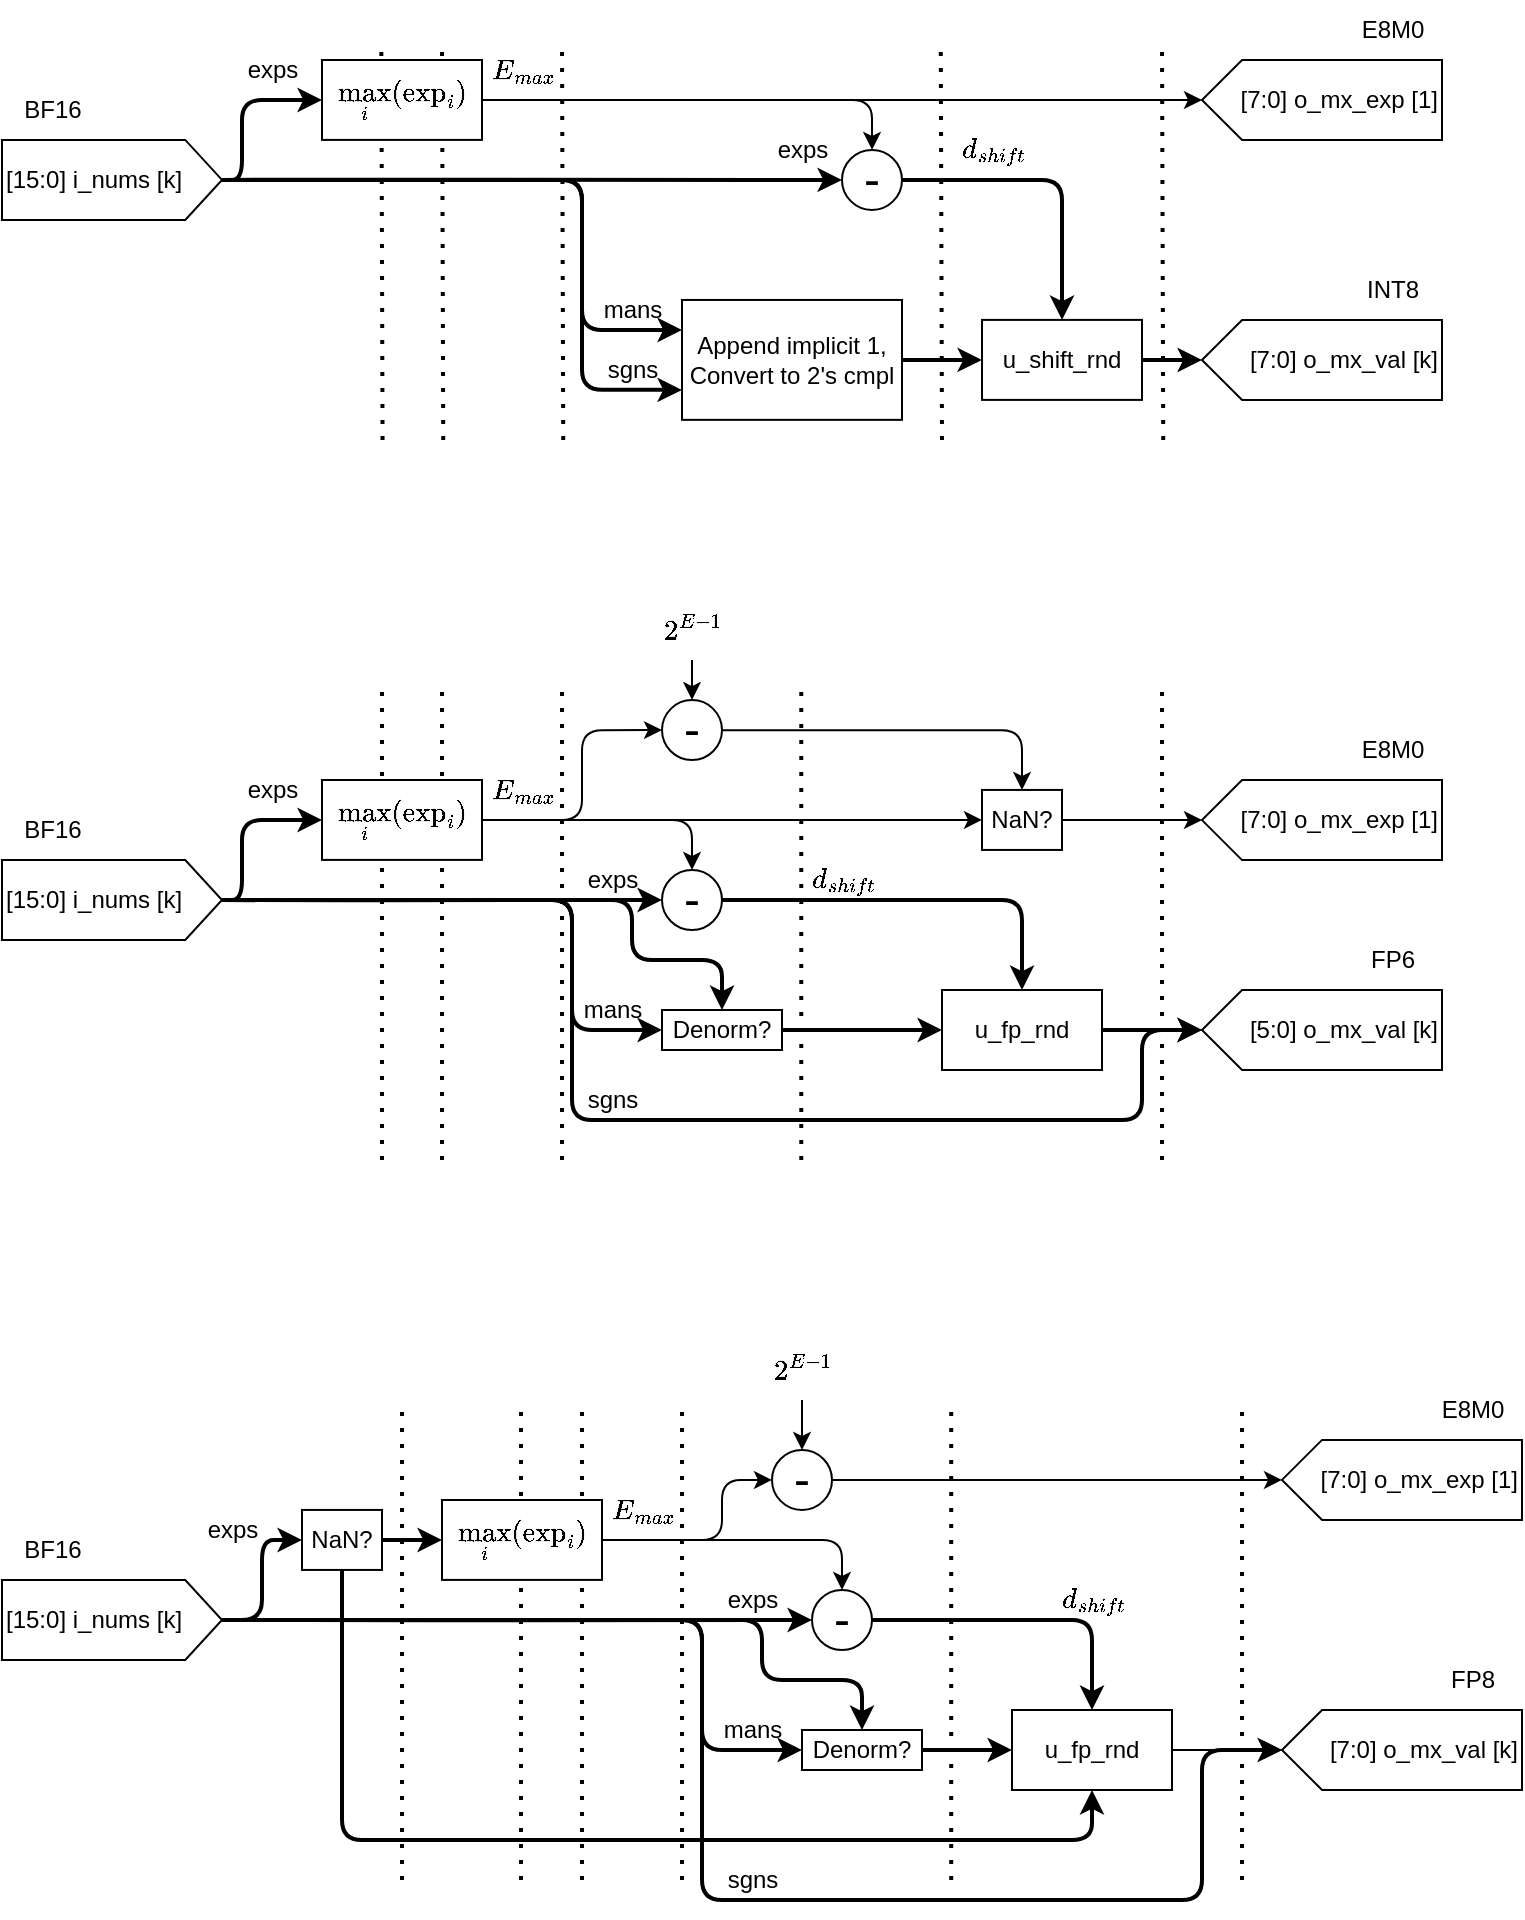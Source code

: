 <mxfile>
    <diagram id="izr5ojlLVmo8zyCvxxbJ" name="Page-1">
        <mxGraphModel dx="786" dy="412" grid="1" gridSize="10" guides="1" tooltips="1" connect="1" arrows="1" fold="1" page="1" pageScale="1" pageWidth="850" pageHeight="1100" math="1" shadow="0">
            <root>
                <mxCell id="0"/>
                <mxCell id="1" parent="0"/>
                <mxCell id="496" value="" style="endArrow=none;dashed=1;html=1;dashPattern=1 3;strokeWidth=2;" parent="1" edge="1">
                    <mxGeometry width="50" height="50" relative="1" as="geometry">
                        <mxPoint x="230.28" y="270.05" as="sourcePoint"/>
                        <mxPoint x="229.66" y="70.05" as="targetPoint"/>
                    </mxGeometry>
                </mxCell>
                <mxCell id="497" value="" style="endArrow=none;dashed=1;html=1;dashPattern=1 3;strokeWidth=2;" parent="1" edge="1">
                    <mxGeometry width="50" height="50" relative="1" as="geometry">
                        <mxPoint x="260.62" y="270.05" as="sourcePoint"/>
                        <mxPoint x="260.0" y="70.05" as="targetPoint"/>
                    </mxGeometry>
                </mxCell>
                <mxCell id="498" value="mans" style="text;html=1;align=center;verticalAlign=middle;resizable=0;points=[];autosize=1;strokeColor=none;fillColor=none;fontSize=12;" parent="1" vertex="1">
                    <mxGeometry x="330" y="189.95" width="50" height="30" as="geometry"/>
                </mxCell>
                <mxCell id="499" value="BF16" style="text;html=1;align=center;verticalAlign=middle;resizable=0;points=[];autosize=1;strokeColor=none;fillColor=none;" parent="1" vertex="1">
                    <mxGeometry x="40" y="90.02" width="50" height="30" as="geometry"/>
                </mxCell>
                <mxCell id="500" style="edgeStyle=orthogonalEdgeStyle;html=1;entryX=0;entryY=0.5;entryDx=0;entryDy=0;fontSize=12;strokeWidth=2;" parent="1" source="503" target="506" edge="1">
                    <mxGeometry relative="1" as="geometry">
                        <Array as="points">
                            <mxPoint x="160" y="139.95"/>
                            <mxPoint x="160" y="99.95"/>
                        </Array>
                    </mxGeometry>
                </mxCell>
                <mxCell id="501" style="edgeStyle=orthogonalEdgeStyle;html=1;entryX=0;entryY=0.25;entryDx=0;entryDy=0;strokeWidth=2;" parent="1" source="503" target="512" edge="1">
                    <mxGeometry relative="1" as="geometry">
                        <Array as="points">
                            <mxPoint x="330" y="139.95"/>
                            <mxPoint x="330" y="214.95"/>
                        </Array>
                    </mxGeometry>
                </mxCell>
                <mxCell id="502" style="edgeStyle=orthogonalEdgeStyle;html=1;entryX=0;entryY=0.75;entryDx=0;entryDy=0;strokeWidth=2;" parent="1" source="503" target="512" edge="1">
                    <mxGeometry relative="1" as="geometry">
                        <Array as="points">
                            <mxPoint x="330" y="139.95"/>
                            <mxPoint x="330" y="244.95"/>
                        </Array>
                    </mxGeometry>
                </mxCell>
                <mxCell id="503" value="[15:0] i_nums [k]" style="shape=offPageConnector;whiteSpace=wrap;html=1;rotation=0;direction=north;labelPosition=center;verticalLabelPosition=middle;align=left;verticalAlign=middle;size=0.167;" parent="1" vertex="1">
                    <mxGeometry x="40" y="119.97" width="110" height="40" as="geometry"/>
                </mxCell>
                <mxCell id="504" style="edgeStyle=orthogonalEdgeStyle;html=1;entryX=0;entryY=0.5;entryDx=0;entryDy=0;fontSize=12;strokeWidth=2;" parent="1" target="518" edge="1">
                    <mxGeometry relative="1" as="geometry">
                        <mxPoint x="445" y="155" as="targetPoint"/>
                        <mxPoint x="150" y="139.95" as="sourcePoint"/>
                        <Array as="points">
                            <mxPoint x="200" y="140"/>
                            <mxPoint x="200" y="140"/>
                        </Array>
                    </mxGeometry>
                </mxCell>
                <mxCell id="505" value="exps" style="text;html=1;align=center;verticalAlign=middle;resizable=0;points=[];autosize=1;strokeColor=none;fillColor=none;fontSize=12;" parent="1" vertex="1">
                    <mxGeometry x="150" y="70.05" width="50" height="30" as="geometry"/>
                </mxCell>
                <mxCell id="506" value="$$\max_{i} (\text{exp}_i)$$" style="rounded=0;whiteSpace=wrap;html=1;" parent="1" vertex="1">
                    <mxGeometry x="200" y="80" width="80" height="39.95" as="geometry"/>
                </mxCell>
                <mxCell id="507" value="&lt;span style=&quot;text-align: left;&quot;&gt;[7:0] o_mx_val [k]&lt;/span&gt;" style="shape=offPageConnector;whiteSpace=wrap;html=1;rotation=0;direction=south;labelPosition=center;verticalLabelPosition=middle;align=right;verticalAlign=middle;size=0.167;" parent="1" vertex="1">
                    <mxGeometry x="640" y="210.0" width="120" height="40" as="geometry"/>
                </mxCell>
                <mxCell id="508" value="&lt;span style=&quot;text-align: left;&quot;&gt;[7:0] o_mx_exp [1]&lt;/span&gt;" style="shape=offPageConnector;whiteSpace=wrap;html=1;rotation=0;direction=south;labelPosition=center;verticalLabelPosition=middle;align=right;verticalAlign=middle;size=0.167;" parent="1" vertex="1">
                    <mxGeometry x="640" y="80.0" width="120" height="40" as="geometry"/>
                </mxCell>
                <mxCell id="509" style="edgeStyle=orthogonalEdgeStyle;html=1;entryX=0.5;entryY=1;entryDx=0;entryDy=0;strokeWidth=2;" parent="1" source="510" target="507" edge="1">
                    <mxGeometry relative="1" as="geometry"/>
                </mxCell>
                <mxCell id="510" value="u_shift_rnd" style="rounded=0;whiteSpace=wrap;html=1;" parent="1" vertex="1">
                    <mxGeometry x="530" y="209.95" width="80" height="40" as="geometry"/>
                </mxCell>
                <mxCell id="511" style="edgeStyle=orthogonalEdgeStyle;html=1;entryX=0;entryY=0.5;entryDx=0;entryDy=0;strokeWidth=2;" parent="1" source="512" target="510" edge="1">
                    <mxGeometry relative="1" as="geometry"/>
                </mxCell>
                <mxCell id="512" value="Append implicit 1,&lt;br&gt;Convert to 2's cmpl" style="rounded=0;whiteSpace=wrap;html=1;" parent="1" vertex="1">
                    <mxGeometry x="380" y="199.98" width="110" height="59.95" as="geometry"/>
                </mxCell>
                <mxCell id="513" value="E8M0" style="text;html=1;align=center;verticalAlign=middle;resizable=0;points=[];autosize=1;strokeColor=none;fillColor=none;fontSize=12;" parent="1" vertex="1">
                    <mxGeometry x="710" y="50.0" width="50" height="30" as="geometry"/>
                </mxCell>
                <mxCell id="514" value="INT8" style="text;html=1;align=center;verticalAlign=middle;resizable=0;points=[];autosize=1;strokeColor=none;fillColor=none;fontSize=12;" parent="1" vertex="1">
                    <mxGeometry x="710" y="180.0" width="50" height="30" as="geometry"/>
                </mxCell>
                <mxCell id="515" style="edgeStyle=orthogonalEdgeStyle;html=1;entryX=0.5;entryY=0;entryDx=0;entryDy=0;fontSize=12;exitX=1;exitY=0.5;exitDx=0;exitDy=0;" parent="1" source="506" target="518" edge="1">
                    <mxGeometry relative="1" as="geometry">
                        <mxPoint x="525" y="135" as="targetPoint"/>
                        <mxPoint x="320" y="100.0" as="sourcePoint"/>
                    </mxGeometry>
                </mxCell>
                <mxCell id="516" style="edgeStyle=orthogonalEdgeStyle;html=1;entryX=0.5;entryY=1;entryDx=0;entryDy=0;fontSize=12;exitX=1;exitY=0.5;exitDx=0;exitDy=0;" parent="1" source="506" target="508" edge="1">
                    <mxGeometry relative="1" as="geometry">
                        <mxPoint x="345" y="110.0" as="sourcePoint"/>
                    </mxGeometry>
                </mxCell>
                <mxCell id="517" style="edgeStyle=orthogonalEdgeStyle;html=1;entryX=0.5;entryY=0;entryDx=0;entryDy=0;strokeWidth=2;" parent="1" source="518" target="510" edge="1">
                    <mxGeometry relative="1" as="geometry"/>
                </mxCell>
                <mxCell id="518" value="-" style="ellipse;whiteSpace=wrap;html=1;aspect=fixed;fontSize=24;" parent="1" vertex="1">
                    <mxGeometry x="460" y="124.95" width="30" height="30" as="geometry"/>
                </mxCell>
                <mxCell id="519" value="exps" style="text;html=1;align=center;verticalAlign=middle;resizable=0;points=[];autosize=1;strokeColor=none;fillColor=none;fontSize=12;" parent="1" vertex="1">
                    <mxGeometry x="415" y="110.0" width="50" height="30" as="geometry"/>
                </mxCell>
                <mxCell id="520" value="sgns" style="text;html=1;align=center;verticalAlign=middle;resizable=0;points=[];autosize=1;strokeColor=none;fillColor=none;fontSize=12;" parent="1" vertex="1">
                    <mxGeometry x="330" y="220" width="50" height="30" as="geometry"/>
                </mxCell>
                <mxCell id="521" value="$$E_{max}$$" style="text;html=1;align=center;verticalAlign=middle;resizable=0;points=[];autosize=1;strokeColor=none;fillColor=none;fontSize=12;" parent="1" vertex="1">
                    <mxGeometry x="250" y="70.05" width="100" height="30" as="geometry"/>
                </mxCell>
                <mxCell id="522" value="" style="endArrow=none;dashed=1;html=1;dashPattern=1 3;strokeWidth=2;" parent="1" edge="1">
                    <mxGeometry width="50" height="50" relative="1" as="geometry">
                        <mxPoint x="510" y="269.95" as="sourcePoint"/>
                        <mxPoint x="509.38" y="69.95" as="targetPoint"/>
                    </mxGeometry>
                </mxCell>
                <mxCell id="523" value="" style="endArrow=none;dashed=1;html=1;dashPattern=1 3;strokeWidth=2;" parent="1" edge="1">
                    <mxGeometry width="50" height="50" relative="1" as="geometry">
                        <mxPoint x="620.62" y="270" as="sourcePoint"/>
                        <mxPoint x="620" y="70" as="targetPoint"/>
                    </mxGeometry>
                </mxCell>
                <mxCell id="524" value="" style="endArrow=none;dashed=1;html=1;dashPattern=1 3;strokeWidth=2;" parent="1" edge="1">
                    <mxGeometry width="50" height="50" relative="1" as="geometry">
                        <mxPoint x="320.62" y="270.05" as="sourcePoint"/>
                        <mxPoint x="320.0" y="70.05" as="targetPoint"/>
                    </mxGeometry>
                </mxCell>
                <mxCell id="525" value="$$d_{shift}$$" style="text;html=1;align=center;verticalAlign=middle;resizable=0;points=[];autosize=1;strokeColor=none;fillColor=none;" parent="1" vertex="1">
                    <mxGeometry x="490" y="110.0" width="90" height="30" as="geometry"/>
                </mxCell>
                <mxCell id="526" value="" style="endArrow=none;dashed=1;html=1;dashPattern=1 3;strokeWidth=2;" parent="1" edge="1">
                    <mxGeometry width="50" height="50" relative="1" as="geometry">
                        <mxPoint x="230" y="630" as="sourcePoint"/>
                        <mxPoint x="230" y="390" as="targetPoint"/>
                    </mxGeometry>
                </mxCell>
                <mxCell id="527" value="" style="endArrow=none;dashed=1;html=1;dashPattern=1 3;strokeWidth=2;" parent="1" edge="1">
                    <mxGeometry width="50" height="50" relative="1" as="geometry">
                        <mxPoint x="260" y="630" as="sourcePoint"/>
                        <mxPoint x="260" y="390" as="targetPoint"/>
                    </mxGeometry>
                </mxCell>
                <mxCell id="528" value="sgns" style="text;html=1;align=center;verticalAlign=middle;resizable=0;points=[];autosize=1;strokeColor=none;fillColor=none;fontSize=12;" parent="1" vertex="1">
                    <mxGeometry x="320" y="585" width="50" height="30" as="geometry"/>
                </mxCell>
                <mxCell id="529" value="$$E_{max}$$" style="text;html=1;align=center;verticalAlign=middle;resizable=0;points=[];autosize=1;strokeColor=none;fillColor=none;fontSize=12;" parent="1" vertex="1">
                    <mxGeometry x="250" y="430.05" width="100" height="30" as="geometry"/>
                </mxCell>
                <mxCell id="530" value="mans" style="text;html=1;align=center;verticalAlign=middle;resizable=0;points=[];autosize=1;strokeColor=none;fillColor=none;fontSize=12;" parent="1" vertex="1">
                    <mxGeometry x="320" y="540" width="50" height="30" as="geometry"/>
                </mxCell>
                <mxCell id="531" value="BF16" style="text;html=1;align=center;verticalAlign=middle;resizable=0;points=[];autosize=1;strokeColor=none;fillColor=none;" parent="1" vertex="1">
                    <mxGeometry x="40" y="450.05" width="50" height="30" as="geometry"/>
                </mxCell>
                <mxCell id="532" style="edgeStyle=orthogonalEdgeStyle;html=1;entryX=0;entryY=0.5;entryDx=0;entryDy=0;fontSize=12;strokeWidth=2;" parent="1" source="536" target="542" edge="1">
                    <mxGeometry relative="1" as="geometry">
                        <Array as="points">
                            <mxPoint x="160" y="500"/>
                            <mxPoint x="160" y="460"/>
                        </Array>
                    </mxGeometry>
                </mxCell>
                <mxCell id="533" style="edgeStyle=orthogonalEdgeStyle;html=1;strokeWidth=2;entryX=0.5;entryY=1;entryDx=0;entryDy=0;" parent="1" source="536" target="543" edge="1">
                    <mxGeometry relative="1" as="geometry">
                        <Array as="points">
                            <mxPoint x="325" y="500"/>
                            <mxPoint x="325" y="610"/>
                            <mxPoint x="610" y="610"/>
                            <mxPoint x="610" y="565"/>
                        </Array>
                        <mxPoint x="620" y="590" as="targetPoint"/>
                    </mxGeometry>
                </mxCell>
                <mxCell id="534" style="edgeStyle=orthogonalEdgeStyle;html=1;entryX=0;entryY=0.5;entryDx=0;entryDy=0;strokeWidth=2;" parent="1" source="536" target="563" edge="1">
                    <mxGeometry relative="1" as="geometry">
                        <Array as="points">
                            <mxPoint x="325" y="500"/>
                            <mxPoint x="325" y="565"/>
                        </Array>
                    </mxGeometry>
                </mxCell>
                <mxCell id="535" style="edgeStyle=orthogonalEdgeStyle;html=1;entryX=0.5;entryY=0;entryDx=0;entryDy=0;strokeWidth=2;" parent="1" source="536" target="563" edge="1">
                    <mxGeometry relative="1" as="geometry">
                        <Array as="points">
                            <mxPoint x="355" y="500"/>
                            <mxPoint x="355" y="530"/>
                            <mxPoint x="400" y="530"/>
                        </Array>
                    </mxGeometry>
                </mxCell>
                <mxCell id="536" value="[15:0] i_nums [k]" style="shape=offPageConnector;whiteSpace=wrap;html=1;rotation=0;direction=north;labelPosition=center;verticalLabelPosition=middle;align=left;verticalAlign=middle;size=0.167;" parent="1" vertex="1">
                    <mxGeometry x="40" y="480" width="110" height="40" as="geometry"/>
                </mxCell>
                <mxCell id="537" style="edgeStyle=orthogonalEdgeStyle;html=1;entryX=0;entryY=0.5;entryDx=0;entryDy=0;fontSize=12;strokeWidth=2;" parent="1" target="550" edge="1">
                    <mxGeometry relative="1" as="geometry">
                        <mxPoint x="465" y="515.05" as="targetPoint"/>
                        <mxPoint x="150" y="500.05" as="sourcePoint"/>
                        <Array as="points">
                            <mxPoint x="220" y="500.05"/>
                            <mxPoint x="220" y="500.05"/>
                        </Array>
                    </mxGeometry>
                </mxCell>
                <mxCell id="538" value="exps" style="text;html=1;align=center;verticalAlign=middle;resizable=0;points=[];autosize=1;strokeColor=none;fillColor=none;fontSize=12;" parent="1" vertex="1">
                    <mxGeometry x="150" y="430.05" width="50" height="30" as="geometry"/>
                </mxCell>
                <mxCell id="539" style="edgeStyle=orthogonalEdgeStyle;html=1;exitX=1;exitY=0.5;exitDx=0;exitDy=0;entryX=0;entryY=0.5;entryDx=0;entryDy=0;strokeWidth=1;" parent="1" source="542" target="557" edge="1">
                    <mxGeometry relative="1" as="geometry"/>
                </mxCell>
                <mxCell id="540" style="edgeStyle=orthogonalEdgeStyle;html=1;entryX=0;entryY=0.5;entryDx=0;entryDy=0;" parent="1" source="542" target="555" edge="1">
                    <mxGeometry relative="1" as="geometry">
                        <Array as="points">
                            <mxPoint x="330" y="460"/>
                            <mxPoint x="330" y="415"/>
                        </Array>
                    </mxGeometry>
                </mxCell>
                <mxCell id="541" style="edgeStyle=orthogonalEdgeStyle;html=1;" parent="1" source="542" target="550" edge="1">
                    <mxGeometry relative="1" as="geometry"/>
                </mxCell>
                <mxCell id="542" value="$$\max_{i} (\text{exp}_i)$$" style="rounded=0;whiteSpace=wrap;html=1;" parent="1" vertex="1">
                    <mxGeometry x="200" y="440" width="80" height="39.95" as="geometry"/>
                </mxCell>
                <mxCell id="543" value="&lt;span style=&quot;text-align: left;&quot;&gt;[5:0] o_mx_val [k]&lt;/span&gt;" style="shape=offPageConnector;whiteSpace=wrap;html=1;rotation=0;direction=south;labelPosition=center;verticalLabelPosition=middle;align=right;verticalAlign=middle;size=0.167;" parent="1" vertex="1">
                    <mxGeometry x="640" y="545" width="120" height="40" as="geometry"/>
                </mxCell>
                <mxCell id="544" value="&lt;span style=&quot;text-align: left;&quot;&gt;[7:0] o_mx_exp [1]&lt;/span&gt;" style="shape=offPageConnector;whiteSpace=wrap;html=1;rotation=0;direction=south;labelPosition=center;verticalLabelPosition=middle;align=right;verticalAlign=middle;size=0.167;" parent="1" vertex="1">
                    <mxGeometry x="640" y="440.05" width="120" height="40" as="geometry"/>
                </mxCell>
                <mxCell id="545" style="edgeStyle=orthogonalEdgeStyle;html=1;entryX=0.5;entryY=1;entryDx=0;entryDy=0;strokeWidth=2;" parent="1" source="546" target="543" edge="1">
                    <mxGeometry relative="1" as="geometry"/>
                </mxCell>
                <mxCell id="546" value="u_fp_rnd" style="rounded=0;whiteSpace=wrap;html=1;" parent="1" vertex="1">
                    <mxGeometry x="510" y="545" width="80" height="40" as="geometry"/>
                </mxCell>
                <mxCell id="547" value="E8M0" style="text;html=1;align=center;verticalAlign=middle;resizable=0;points=[];autosize=1;strokeColor=none;fillColor=none;fontSize=12;" parent="1" vertex="1">
                    <mxGeometry x="710" y="410.05" width="50" height="30" as="geometry"/>
                </mxCell>
                <mxCell id="548" value="FP6" style="text;html=1;align=center;verticalAlign=middle;resizable=0;points=[];autosize=1;strokeColor=none;fillColor=none;fontSize=12;" parent="1" vertex="1">
                    <mxGeometry x="710" y="515" width="50" height="30" as="geometry"/>
                </mxCell>
                <mxCell id="549" style="edgeStyle=orthogonalEdgeStyle;html=1;entryX=0.5;entryY=0;entryDx=0;entryDy=0;strokeWidth=2;" parent="1" source="550" target="546" edge="1">
                    <mxGeometry relative="1" as="geometry"/>
                </mxCell>
                <mxCell id="550" value="-" style="ellipse;whiteSpace=wrap;html=1;aspect=fixed;fontSize=24;" parent="1" vertex="1">
                    <mxGeometry x="370" y="485" width="30" height="30" as="geometry"/>
                </mxCell>
                <mxCell id="551" value="exps" style="text;html=1;align=center;verticalAlign=middle;resizable=0;points=[];autosize=1;strokeColor=none;fillColor=none;fontSize=12;" parent="1" vertex="1">
                    <mxGeometry x="320" y="474.97" width="50" height="30" as="geometry"/>
                </mxCell>
                <mxCell id="552" value="" style="endArrow=none;dashed=1;html=1;dashPattern=1 3;strokeWidth=2;" parent="1" edge="1">
                    <mxGeometry width="50" height="50" relative="1" as="geometry">
                        <mxPoint x="439.64" y="630" as="sourcePoint"/>
                        <mxPoint x="439.64" y="390" as="targetPoint"/>
                    </mxGeometry>
                </mxCell>
                <mxCell id="553" value="" style="endArrow=none;dashed=1;html=1;dashPattern=1 3;strokeWidth=2;" parent="1" edge="1">
                    <mxGeometry width="50" height="50" relative="1" as="geometry">
                        <mxPoint x="620" y="630" as="sourcePoint"/>
                        <mxPoint x="620" y="390" as="targetPoint"/>
                    </mxGeometry>
                </mxCell>
                <mxCell id="554" style="edgeStyle=orthogonalEdgeStyle;html=1;entryX=0.5;entryY=0;entryDx=0;entryDy=0;" parent="1" source="555" target="557" edge="1">
                    <mxGeometry relative="1" as="geometry">
                        <Array as="points">
                            <mxPoint x="550" y="415"/>
                        </Array>
                    </mxGeometry>
                </mxCell>
                <mxCell id="555" value="-" style="ellipse;whiteSpace=wrap;html=1;aspect=fixed;fontSize=24;" parent="1" vertex="1">
                    <mxGeometry x="370" y="400.05" width="30" height="30" as="geometry"/>
                </mxCell>
                <mxCell id="556" style="edgeStyle=orthogonalEdgeStyle;html=1;entryX=0.5;entryY=1;entryDx=0;entryDy=0;" parent="1" source="557" target="544" edge="1">
                    <mxGeometry relative="1" as="geometry"/>
                </mxCell>
                <mxCell id="557" value="NaN?" style="rounded=0;whiteSpace=wrap;html=1;strokeWidth=1;" parent="1" vertex="1">
                    <mxGeometry x="530" y="444.97" width="40" height="30" as="geometry"/>
                </mxCell>
                <mxCell id="558" style="edgeStyle=orthogonalEdgeStyle;html=1;entryX=0.5;entryY=0;entryDx=0;entryDy=0;strokeWidth=1;" parent="1" source="559" target="555" edge="1">
                    <mxGeometry relative="1" as="geometry"/>
                </mxCell>
                <mxCell id="559" value="$$2^{E-1}$$" style="text;html=1;align=center;verticalAlign=middle;resizable=0;points=[];autosize=1;strokeColor=none;fillColor=none;" parent="1" vertex="1">
                    <mxGeometry x="340" y="350" width="90" height="30" as="geometry"/>
                </mxCell>
                <mxCell id="560" value="" style="endArrow=none;dashed=1;html=1;dashPattern=1 3;strokeWidth=2;" parent="1" edge="1">
                    <mxGeometry width="50" height="50" relative="1" as="geometry">
                        <mxPoint x="320" y="630" as="sourcePoint"/>
                        <mxPoint x="320" y="390" as="targetPoint"/>
                    </mxGeometry>
                </mxCell>
                <mxCell id="561" value="$$d_{shift}$$" style="text;html=1;align=center;verticalAlign=middle;resizable=0;points=[];autosize=1;strokeColor=none;fillColor=none;" parent="1" vertex="1">
                    <mxGeometry x="415" y="474.97" width="90" height="30" as="geometry"/>
                </mxCell>
                <mxCell id="562" style="edgeStyle=orthogonalEdgeStyle;html=1;entryX=0;entryY=0.5;entryDx=0;entryDy=0;strokeWidth=2;" parent="1" source="563" target="546" edge="1">
                    <mxGeometry relative="1" as="geometry"/>
                </mxCell>
                <mxCell id="563" value="Denorm?" style="whiteSpace=wrap;html=1;" parent="1" vertex="1">
                    <mxGeometry x="370" y="555" width="60" height="20" as="geometry"/>
                </mxCell>
                <mxCell id="564" value="" style="endArrow=none;dashed=1;html=1;dashPattern=1 3;strokeWidth=2;" parent="1" edge="1">
                    <mxGeometry width="50" height="50" relative="1" as="geometry">
                        <mxPoint x="330" y="990" as="sourcePoint"/>
                        <mxPoint x="330" y="750" as="targetPoint"/>
                    </mxGeometry>
                </mxCell>
                <mxCell id="565" value="" style="endArrow=none;dashed=1;html=1;dashPattern=1 3;strokeWidth=2;" parent="1" edge="1">
                    <mxGeometry width="50" height="50" relative="1" as="geometry">
                        <mxPoint x="299.49" y="990" as="sourcePoint"/>
                        <mxPoint x="299.49" y="750" as="targetPoint"/>
                    </mxGeometry>
                </mxCell>
                <mxCell id="566" value="sgns" style="text;html=1;align=center;verticalAlign=middle;resizable=0;points=[];autosize=1;strokeColor=none;fillColor=none;fontSize=12;" parent="1" vertex="1">
                    <mxGeometry x="390" y="975" width="50" height="30" as="geometry"/>
                </mxCell>
                <mxCell id="567" value="$$E_{max}$$" style="text;html=1;align=center;verticalAlign=middle;resizable=0;points=[];autosize=1;strokeColor=none;fillColor=none;fontSize=12;" parent="1" vertex="1">
                    <mxGeometry x="310" y="790.05" width="100" height="30" as="geometry"/>
                </mxCell>
                <mxCell id="568" value="mans" style="text;html=1;align=center;verticalAlign=middle;resizable=0;points=[];autosize=1;strokeColor=none;fillColor=none;fontSize=12;" parent="1" vertex="1">
                    <mxGeometry x="390" y="900" width="50" height="30" as="geometry"/>
                </mxCell>
                <mxCell id="569" value="BF16" style="text;html=1;align=center;verticalAlign=middle;resizable=0;points=[];autosize=1;strokeColor=none;fillColor=none;" parent="1" vertex="1">
                    <mxGeometry x="40" y="809.95" width="50" height="30" as="geometry"/>
                </mxCell>
                <mxCell id="571" style="edgeStyle=orthogonalEdgeStyle;html=1;strokeWidth=2;entryX=0.5;entryY=1;entryDx=0;entryDy=0;" parent="1" source="574" target="577" edge="1">
                    <mxGeometry relative="1" as="geometry">
                        <Array as="points">
                            <mxPoint x="390" y="860"/>
                            <mxPoint x="390" y="1000"/>
                            <mxPoint x="640" y="1000"/>
                            <mxPoint x="640" y="925"/>
                        </Array>
                        <mxPoint x="660" y="950" as="targetPoint"/>
                    </mxGeometry>
                </mxCell>
                <mxCell id="572" style="edgeStyle=orthogonalEdgeStyle;html=1;entryX=0;entryY=0.5;entryDx=0;entryDy=0;strokeWidth=2;" parent="1" source="574" target="596" edge="1">
                    <mxGeometry relative="1" as="geometry">
                        <Array as="points">
                            <mxPoint x="170" y="860"/>
                            <mxPoint x="170" y="820"/>
                        </Array>
                    </mxGeometry>
                </mxCell>
                <mxCell id="573" style="edgeStyle=orthogonalEdgeStyle;html=1;entryX=0.5;entryY=0;entryDx=0;entryDy=0;strokeWidth=2;" parent="1" source="574" target="602" edge="1">
                    <mxGeometry relative="1" as="geometry">
                        <Array as="points">
                            <mxPoint x="420" y="860"/>
                            <mxPoint x="420" y="890"/>
                            <mxPoint x="470" y="890"/>
                        </Array>
                    </mxGeometry>
                </mxCell>
                <mxCell id="603" style="edgeStyle=orthogonalEdgeStyle;html=1;entryX=0;entryY=0.5;entryDx=0;entryDy=0;strokeWidth=2;" parent="1" source="574" target="602" edge="1">
                    <mxGeometry relative="1" as="geometry">
                        <Array as="points">
                            <mxPoint x="390" y="860"/>
                            <mxPoint x="390" y="925"/>
                        </Array>
                    </mxGeometry>
                </mxCell>
                <mxCell id="574" value="[15:0] i_nums [k]" style="shape=offPageConnector;whiteSpace=wrap;html=1;rotation=0;direction=north;labelPosition=center;verticalLabelPosition=middle;align=left;verticalAlign=middle;size=0.167;" parent="1" vertex="1">
                    <mxGeometry x="40" y="840" width="110" height="40" as="geometry"/>
                </mxCell>
                <mxCell id="575" style="edgeStyle=orthogonalEdgeStyle;html=1;entryX=0;entryY=0.5;entryDx=0;entryDy=0;fontSize=12;strokeWidth=2;" parent="1" target="584" edge="1">
                    <mxGeometry relative="1" as="geometry">
                        <mxPoint x="505" y="875.05" as="targetPoint"/>
                        <mxPoint x="190" y="860.05" as="sourcePoint"/>
                        <Array as="points">
                            <mxPoint x="260" y="860.05"/>
                            <mxPoint x="260" y="860.05"/>
                        </Array>
                    </mxGeometry>
                </mxCell>
                <mxCell id="576" value="exps" style="text;html=1;align=center;verticalAlign=middle;resizable=0;points=[];autosize=1;strokeColor=none;fillColor=none;fontSize=12;" parent="1" vertex="1">
                    <mxGeometry x="130" y="800.05" width="50" height="30" as="geometry"/>
                </mxCell>
                <mxCell id="577" value="&lt;span style=&quot;text-align: left;&quot;&gt;[7:0] o_mx_val [k]&lt;/span&gt;" style="shape=offPageConnector;whiteSpace=wrap;html=1;rotation=0;direction=south;labelPosition=center;verticalLabelPosition=middle;align=right;verticalAlign=middle;size=0.167;" parent="1" vertex="1">
                    <mxGeometry x="680" y="905" width="120" height="40" as="geometry"/>
                </mxCell>
                <mxCell id="578" value="&lt;span style=&quot;text-align: left;&quot;&gt;[7:0] o_mx_exp [1]&lt;/span&gt;" style="shape=offPageConnector;whiteSpace=wrap;html=1;rotation=0;direction=south;labelPosition=center;verticalLabelPosition=middle;align=right;verticalAlign=middle;size=0.167;" parent="1" vertex="1">
                    <mxGeometry x="680" y="769.95" width="120" height="40" as="geometry"/>
                </mxCell>
                <mxCell id="605" style="edgeStyle=none;html=1;entryX=0.5;entryY=1;entryDx=0;entryDy=0;" edge="1" parent="1" source="580" target="577">
                    <mxGeometry relative="1" as="geometry"/>
                </mxCell>
                <mxCell id="580" value="u_fp_rnd" style="rounded=0;whiteSpace=wrap;html=1;" parent="1" vertex="1">
                    <mxGeometry x="545" y="905" width="80" height="40" as="geometry"/>
                </mxCell>
                <mxCell id="581" value="E8M0" style="text;html=1;align=center;verticalAlign=middle;resizable=0;points=[];autosize=1;strokeColor=none;fillColor=none;fontSize=12;" parent="1" vertex="1">
                    <mxGeometry x="750" y="739.95" width="50" height="30" as="geometry"/>
                </mxCell>
                <mxCell id="582" value="FP8" style="text;html=1;align=center;verticalAlign=middle;resizable=0;points=[];autosize=1;strokeColor=none;fillColor=none;fontSize=12;" parent="1" vertex="1">
                    <mxGeometry x="750" y="875" width="50" height="30" as="geometry"/>
                </mxCell>
                <mxCell id="583" style="edgeStyle=orthogonalEdgeStyle;html=1;entryX=0.5;entryY=0;entryDx=0;entryDy=0;strokeWidth=2;" parent="1" source="584" target="580" edge="1">
                    <mxGeometry relative="1" as="geometry"/>
                </mxCell>
                <mxCell id="584" value="-" style="ellipse;whiteSpace=wrap;html=1;aspect=fixed;fontSize=24;" parent="1" vertex="1">
                    <mxGeometry x="445" y="845" width="30" height="30" as="geometry"/>
                </mxCell>
                <mxCell id="585" value="exps" style="text;html=1;align=center;verticalAlign=middle;resizable=0;points=[];autosize=1;strokeColor=none;fillColor=none;fontSize=12;" parent="1" vertex="1">
                    <mxGeometry x="390" y="834.97" width="50" height="30" as="geometry"/>
                </mxCell>
                <mxCell id="586" value="" style="endArrow=none;dashed=1;html=1;dashPattern=1 3;strokeWidth=2;" parent="1" edge="1">
                    <mxGeometry width="50" height="50" relative="1" as="geometry">
                        <mxPoint x="514.6" y="990" as="sourcePoint"/>
                        <mxPoint x="514.6" y="750" as="targetPoint"/>
                    </mxGeometry>
                </mxCell>
                <mxCell id="587" value="" style="endArrow=none;dashed=1;html=1;dashPattern=1 3;strokeWidth=2;" parent="1" edge="1">
                    <mxGeometry width="50" height="50" relative="1" as="geometry">
                        <mxPoint x="240" y="990" as="sourcePoint"/>
                        <mxPoint x="240" y="750" as="targetPoint"/>
                    </mxGeometry>
                </mxCell>
                <mxCell id="588" value="" style="endArrow=none;dashed=1;html=1;dashPattern=1 3;strokeWidth=2;" parent="1" edge="1">
                    <mxGeometry width="50" height="50" relative="1" as="geometry">
                        <mxPoint x="660" y="990" as="sourcePoint"/>
                        <mxPoint x="660" y="750" as="targetPoint"/>
                    </mxGeometry>
                </mxCell>
                <mxCell id="589" style="edgeStyle=orthogonalEdgeStyle;html=1;strokeWidth=1;entryX=0.5;entryY=1;entryDx=0;entryDy=0;" parent="1" source="590" target="578" edge="1">
                    <mxGeometry relative="1" as="geometry">
                        <mxPoint x="680" y="810" as="targetPoint"/>
                    </mxGeometry>
                </mxCell>
                <mxCell id="590" value="-" style="ellipse;whiteSpace=wrap;html=1;aspect=fixed;fontSize=24;" parent="1" vertex="1">
                    <mxGeometry x="425" y="774.97" width="30" height="30" as="geometry"/>
                </mxCell>
                <mxCell id="591" style="edgeStyle=orthogonalEdgeStyle;html=1;entryX=0.5;entryY=0;entryDx=0;entryDy=0;strokeWidth=1;" parent="1" source="592" target="590" edge="1">
                    <mxGeometry relative="1" as="geometry"/>
                </mxCell>
                <mxCell id="592" value="$$2^{E-1}$$" style="text;html=1;align=center;verticalAlign=middle;resizable=0;points=[];autosize=1;strokeColor=none;fillColor=none;" parent="1" vertex="1">
                    <mxGeometry x="395" y="720" width="90" height="30" as="geometry"/>
                </mxCell>
                <mxCell id="593" value="" style="endArrow=none;dashed=1;html=1;dashPattern=1 3;strokeWidth=2;" parent="1" edge="1">
                    <mxGeometry width="50" height="50" relative="1" as="geometry">
                        <mxPoint x="380" y="990" as="sourcePoint"/>
                        <mxPoint x="380" y="750" as="targetPoint"/>
                    </mxGeometry>
                </mxCell>
                <mxCell id="594" style="edgeStyle=orthogonalEdgeStyle;html=1;entryX=0;entryY=0.5;entryDx=0;entryDy=0;strokeWidth=2;" parent="1" source="596" target="599" edge="1">
                    <mxGeometry relative="1" as="geometry">
                        <Array as="points">
                            <mxPoint x="210" y="820"/>
                        </Array>
                    </mxGeometry>
                </mxCell>
                <mxCell id="595" style="edgeStyle=orthogonalEdgeStyle;html=1;entryX=0.5;entryY=1;entryDx=0;entryDy=0;strokeWidth=2;" parent="1" source="596" target="580" edge="1">
                    <mxGeometry relative="1" as="geometry">
                        <Array as="points">
                            <mxPoint x="210" y="970"/>
                            <mxPoint x="585" y="970"/>
                        </Array>
                    </mxGeometry>
                </mxCell>
                <mxCell id="596" value="NaN?" style="rounded=0;whiteSpace=wrap;html=1;strokeWidth=1;" parent="1" vertex="1">
                    <mxGeometry x="190" y="804.97" width="40" height="30" as="geometry"/>
                </mxCell>
                <mxCell id="597" style="edgeStyle=orthogonalEdgeStyle;html=1;exitX=1;exitY=0.5;exitDx=0;exitDy=0;entryX=0;entryY=0.5;entryDx=0;entryDy=0;" parent="1" source="599" target="590" edge="1">
                    <mxGeometry relative="1" as="geometry">
                        <Array as="points">
                            <mxPoint x="400" y="820"/>
                            <mxPoint x="400" y="790"/>
                        </Array>
                    </mxGeometry>
                </mxCell>
                <mxCell id="598" style="edgeStyle=orthogonalEdgeStyle;html=1;entryX=0.5;entryY=0;entryDx=0;entryDy=0;" parent="1" source="599" target="584" edge="1">
                    <mxGeometry relative="1" as="geometry"/>
                </mxCell>
                <mxCell id="599" value="$$\max_{i} (\text{exp}_i)$$" style="rounded=0;whiteSpace=wrap;html=1;" parent="1" vertex="1">
                    <mxGeometry x="260" y="800" width="80" height="39.95" as="geometry"/>
                </mxCell>
                <mxCell id="600" value="$$d_{shift}$$" style="text;html=1;align=center;verticalAlign=middle;resizable=0;points=[];autosize=1;strokeColor=none;fillColor=none;" parent="1" vertex="1">
                    <mxGeometry x="540" y="834.97" width="90" height="30" as="geometry"/>
                </mxCell>
                <mxCell id="604" style="edgeStyle=orthogonalEdgeStyle;html=1;entryX=0;entryY=0.5;entryDx=0;entryDy=0;strokeWidth=2;" parent="1" source="602" target="580" edge="1">
                    <mxGeometry relative="1" as="geometry"/>
                </mxCell>
                <mxCell id="602" value="Denorm?" style="whiteSpace=wrap;html=1;" parent="1" vertex="1">
                    <mxGeometry x="440" y="915" width="60" height="20" as="geometry"/>
                </mxCell>
            </root>
        </mxGraphModel>
    </diagram>
</mxfile>